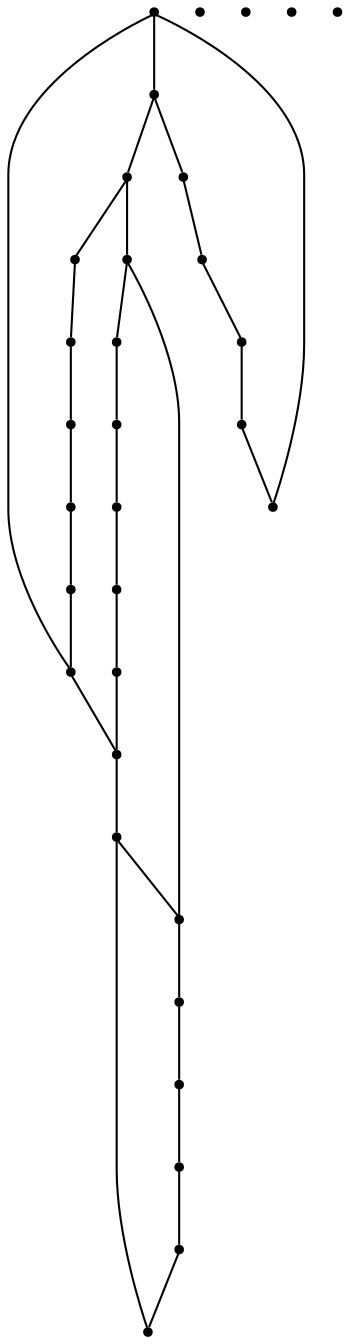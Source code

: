 graph {
  node [shape=point,comment="{\"directed\":false,\"doi\":\"10.1007/978-3-319-27261-0_3\",\"figure\":\"2 (1)\"}"]

  v0 [pos="812.1867213804888,352.550789498025"]
  v1 [pos="812.1856721715969,389.17040173987317"]
  v2 [pos="812.1867213804888,336.2191948070981"]
  v3 [pos="812.1856085831791,370.3120886502845"]
  v4 [pos="726.6584555126956,340.2613338036283"]
  v5 [pos="726.6584555126956,356.92941043149705"]
  v6 [pos="726.6595047215876,374.7731430084612"]
  v7 [pos="726.6595047215876,393.462567330513"]
  v8 [pos="662.5128760989231,621.8403684278304"]
  v9 [pos="641.2157160667059,355.4969319594402"]
  v10 [pos="641.2157160667059,373.51311421169055"]
  v11 [pos="641.2165109219272,392.2841612160576"]
  v12 [pos="641.2169560408511,411.8152315197051"]
  v13 [pos="555.6885470991178,373.1755910271703"]
  v14 [pos="555.6885470991178,391.94816413485853"]
  v15 [pos="555.6858604884701,411.3055130104522"]
  v16 [pos="555.6870686684065,430.66820324766985"]
  v17 [pos="537.0011670089536,582.109540215333"]
  v18 [pos="536.9996885782422,621.8431662839191"]
  v19 [pos="537.0005311247767,601.972156465493"]
  v20 [pos="470.2446948558186,392.70663748545337"]
  v21 [pos="470.2446948558186,412.0688428669283"]
  v22 [pos="470.2440907658504,431.5960740669086"]
  v23 [pos="470.2432323222115,451.12536391668147"]
  v24 [pos="384.71859099422693,412.91074319907756"]
  v25 [pos="384.71859099422693,432.52089267950515"]
  v26 [pos="384.71795511004996,452.13360951083234"]
  v27 [pos="384.71712846061985,471.6667146189079"]
  v28 [pos="299.2799530011788,433.0250154765806"]
  v29 [pos="299.2799530011788,452.8956676145408"]
  v30 [pos="299.2741346609595,472.591787582058"]
  v31 [pos="299.2784904675718,492.1195513285097"]

  v2 -- v28 [id="-3",pos="812.1867213804888,336.2191948070981 812.1877070009632,294.2129465428161 812.1877070009632,294.2129465428161 812.1877070009632,294.2129465428161 299.2768212716072,294.2129465428161 299.2768212716072,294.2129465428161 299.2768212716072,294.2129465428161 299.2799530011788,433.0250154765806 299.2799530011788,433.0250154765806 299.2799530011788,433.0250154765806"]
  v0 -- v2 [id="-4",pos="812.1867213804888,352.550789498025 812.1867213804888,336.2191948070981 812.1867213804888,336.2191948070981 812.1867213804888,336.2191948070981"]
  v3 -- v0 [id="-5",pos="812.1856085831791,370.3120886502845 812.1867213804888,352.550789498025 812.1867213804888,352.550789498025 812.1867213804888,352.550789498025"]
  v1 -- v3 [id="-6",pos="812.1856721715969,389.17040173987317 812.1856085831791,370.3120886502845 812.1856085831791,370.3120886502845 812.1856085831791,370.3120886502845"]
  v1 -- v31 [id="-7",pos="812.1856721715969,389.17040173987317 812.1877070009632,637.0759665836423 812.1877070009632,637.0759665836423 812.1877070009632,637.0759665836423 299.2768212716072,637.0759665836423 299.2768212716072,637.0759665836423 299.2768212716072,637.0759665836423 299.2784904675718,492.1195513285097 299.2784904675718,492.1195513285097 299.2784904675718,492.1195513285097"]
  v31 -- v30 [id="-10",pos="299.2784904675718,492.1195513285097 299.2741346609595,472.591787582058 299.2741346609595,472.591787582058 299.2741346609595,472.591787582058"]
  v30 -- v29 [id="-11",pos="299.2741346609595,472.591787582058 299.2799530011788,452.8956676145408 299.2799530011788,452.8956676145408 299.2799530011788,452.8956676145408"]
  v29 -- v28 [id="-12",pos="299.2799530011788,452.8956676145408 299.2799530011788,433.0250154765806 299.2799530011788,433.0250154765806 299.2799530011788,433.0250154765806"]
  v4 -- v2 [id="-19",pos="726.6584555126956,340.2613338036283 812.1867213804888,336.2191948070981 812.1867213804888,336.2191948070981 812.1867213804888,336.2191948070981"]
  v5 -- v0 [id="-20",pos="726.6584555126956,356.92941043149705 812.1867213804888,352.550789498025 812.1867213804888,352.550789498025 812.1867213804888,352.550789498025"]
  v6 -- v3 [id="-22",pos="726.6595047215876,374.7731430084612 812.1856085831791,370.3120886502845 812.1856085831791,370.3120886502845 812.1856085831791,370.3120886502845"]
  v7 -- v1 [id="-23",pos="726.6595047215876,393.462567330513 812.1856721715969,389.17040173987317 812.1856721715969,389.17040173987317 812.1856721715969,389.17040173987317"]
  v9 -- v4 [id="-27",pos="641.2157160667059,355.4969319594402 726.6584555126956,340.2613338036283 726.6584555126956,340.2613338036283 726.6584555126956,340.2613338036283"]
  v31 -- v27 [id="-29",pos="299.2784904675718,492.1195513285097 384.71712846061985,471.6667146189079 384.71712846061985,471.6667146189079 384.71712846061985,471.6667146189079"]
  v10 -- v5 [id="-30",pos="641.2157160667059,373.51311421169055 726.6584555126956,356.92941043149705 726.6584555126956,356.92941043149705 726.6584555126956,356.92941043149705"]
  v30 -- v26 [id="-31",pos="299.2741346609595,472.591787582058 384.71795511004996,452.13360951083234 384.71795511004996,452.13360951083234 384.71795511004996,452.13360951083234"]
  v29 -- v25 [id="-33",pos="299.2799530011788,452.8956676145408 384.71859099422693,432.52089267950515 384.71859099422693,432.52089267950515 384.71859099422693,432.52089267950515"]
  v28 -- v24 [id="-34",pos="299.2799530011788,433.0250154765806 384.71859099422693,412.91074319907756 384.71859099422693,412.91074319907756 384.71859099422693,412.91074319907756"]
  v11 -- v6 [id="-36",pos="641.2165109219272,392.2841612160576 726.6595047215876,374.7731430084612 726.6595047215876,374.7731430084612 726.6595047215876,374.7731430084612"]
  v12 -- v7 [id="-37",pos="641.2169560408511,411.8152315197051 726.6595047215876,393.462567330513 726.6595047215876,393.462567330513 726.6595047215876,393.462567330513"]
  v13 -- v9 [id="-39",pos="555.6885470991178,373.1755910271703 641.2157160667059,355.4969319594402 641.2157160667059,355.4969319594402 641.2157160667059,355.4969319594402"]
  v14 -- v10 [id="-41",pos="555.6885470991178,391.94816413485853 641.2157160667059,373.51311421169055 641.2157160667059,373.51311421169055 641.2157160667059,373.51311421169055"]
  v15 -- v11 [id="-42",pos="555.6858604884701,411.3055130104522 641.2165109219272,392.2841612160576 641.2165109219272,392.2841612160576 641.2165109219272,392.2841612160576"]
  v16 -- v12 [id="-44",pos="555.6870686684065,430.66820324766985 641.2169560408511,411.8152315197051 641.2169560408511,411.8152315197051 641.2169560408511,411.8152315197051"]
  v20 -- v13 [id="-53",pos="470.2446948558186,392.70663748545337 555.6885470991178,373.1755910271703 555.6885470991178,373.1755910271703 555.6885470991178,373.1755910271703"]
  v21 -- v14 [id="-54",pos="470.2446948558186,412.0688428669283 555.6885470991178,391.94816413485853 555.6885470991178,391.94816413485853 555.6885470991178,391.94816413485853"]
  v22 -- v15 [id="-56",pos="470.2440907658504,431.5960740669086 555.6858604884701,411.3055130104522 555.6858604884701,411.3055130104522 555.6858604884701,411.3055130104522"]
  v23 -- v16 [id="-58",pos="470.2432323222115,451.12536391668147 555.6870686684065,430.66820324766985 555.6870686684065,430.66820324766985 555.6870686684065,430.66820324766985"]
  v24 -- v20 [id="-59",pos="384.71859099422693,412.91074319907756 470.2446948558186,392.70663748545337 470.2446948558186,392.70663748545337 470.2446948558186,392.70663748545337"]
  v25 -- v21 [id="-60",pos="384.71859099422693,432.52089267950515 470.2446948558186,412.0688428669283 470.2446948558186,412.0688428669283 470.2446948558186,412.0688428669283"]
  v26 -- v22 [id="-62",pos="384.71795511004996,452.13360951083234 470.2440907658504,431.5960740669086 470.2440907658504,431.5960740669086 470.2440907658504,431.5960740669086"]
  v27 -- v23 [id="-63",pos="384.71712846061985,471.6667146189079 470.2432323222115,451.12536391668147 470.2432323222115,451.12536391668147 470.2432323222115,451.12536391668147"]
}